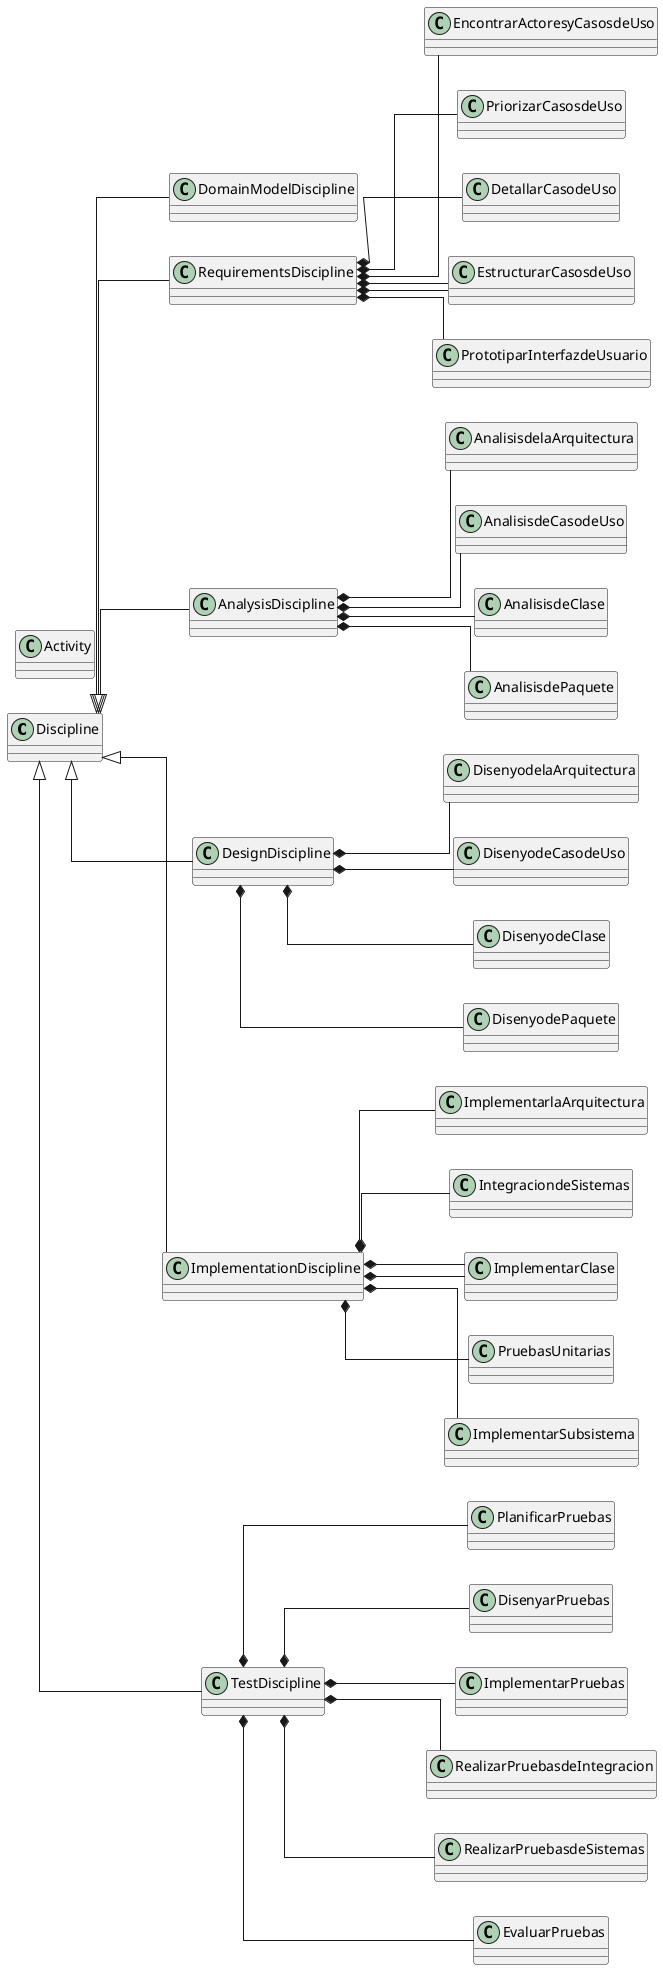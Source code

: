 @startuml

left to right direction
skinparam Linetype ortho
skinparam shadowing false
skinparam objectFontSize 18
scale max 1600 width

Class Discipline
Class DomainModelDiscipline
Class RequirementsDiscipline
Class AnalysisDiscipline
Class DesignDiscipline
Class ImplementationDiscipline
Class TestDiscipline

Class Activity
Class EncontrarActoresyCasosdeUso
Class PriorizarCasosdeUso
Class DetallarCasodeUso
Class EstructurarCasosdeUso
Class PrototiparInterfazdeUsuario
Class AnalisisdelaArquitectura
Class AnalisisdeCasodeUso
Class AnalisisdeClase
Class AnalisisdePaquete
Class DisenyodelaArquitectura
Class DisenyodeCasodeUso
Class DisenyodeClase
Class DisenyodePaquete
Class ImplementarlaArquitectura
Class IntegraciondeSistemas
Class ImplementarClase
Class PruebasUnitarias
Class ImplementarSubsistema
Class PlanificarPruebas
Class DisenyarPruebas
Class ImplementarPruebas
Class RealizarPruebasdeIntegracion
Class RealizarPruebasdeSistemas
Class EvaluarPruebas

Discipline <|-- DomainModelDiscipline
Discipline <|-- RequirementsDiscipline
Discipline <|-- AnalysisDiscipline
Discipline <|-- DesignDiscipline
Discipline <|-- ImplementationDiscipline
Discipline <|-- TestDiscipline

RequirementsDiscipline *-- EncontrarActoresyCasosdeUso
RequirementsDiscipline *-- PriorizarCasosdeUso
RequirementsDiscipline *-- DetallarCasodeUso
RequirementsDiscipline *-- EstructurarCasosdeUso
RequirementsDiscipline *-- PrototiparInterfazdeUsuario
RequirementsDiscipline *-- EstructurarCasosdeUso

AnalysisDiscipline *-- AnalisisdelaArquitectura
AnalysisDiscipline *-- AnalisisdeCasodeUso
AnalysisDiscipline *-- AnalisisdeClase
AnalysisDiscipline *-- AnalisisdePaquete

DesignDiscipline *-- DisenyodelaArquitectura
DesignDiscipline *-- DisenyodeCasodeUso
DesignDiscipline *-- DisenyodeClase
DesignDiscipline *-- DisenyodePaquete

ImplementationDiscipline *-- ImplementarlaArquitectura
ImplementationDiscipline *-- IntegraciondeSistemas
ImplementationDiscipline *-- ImplementarClase
ImplementationDiscipline *-- ImplementarClase
ImplementationDiscipline *-- PruebasUnitarias
ImplementationDiscipline *-- ImplementarSubsistema

TestDiscipline *-- PlanificarPruebas
TestDiscipline *-- DisenyarPruebas
TestDiscipline *-- ImplementarPruebas
TestDiscipline *-- RealizarPruebasdeIntegracion
TestDiscipline *-- RealizarPruebasdeSistemas
TestDiscipline *-- EvaluarPruebas

@enduml